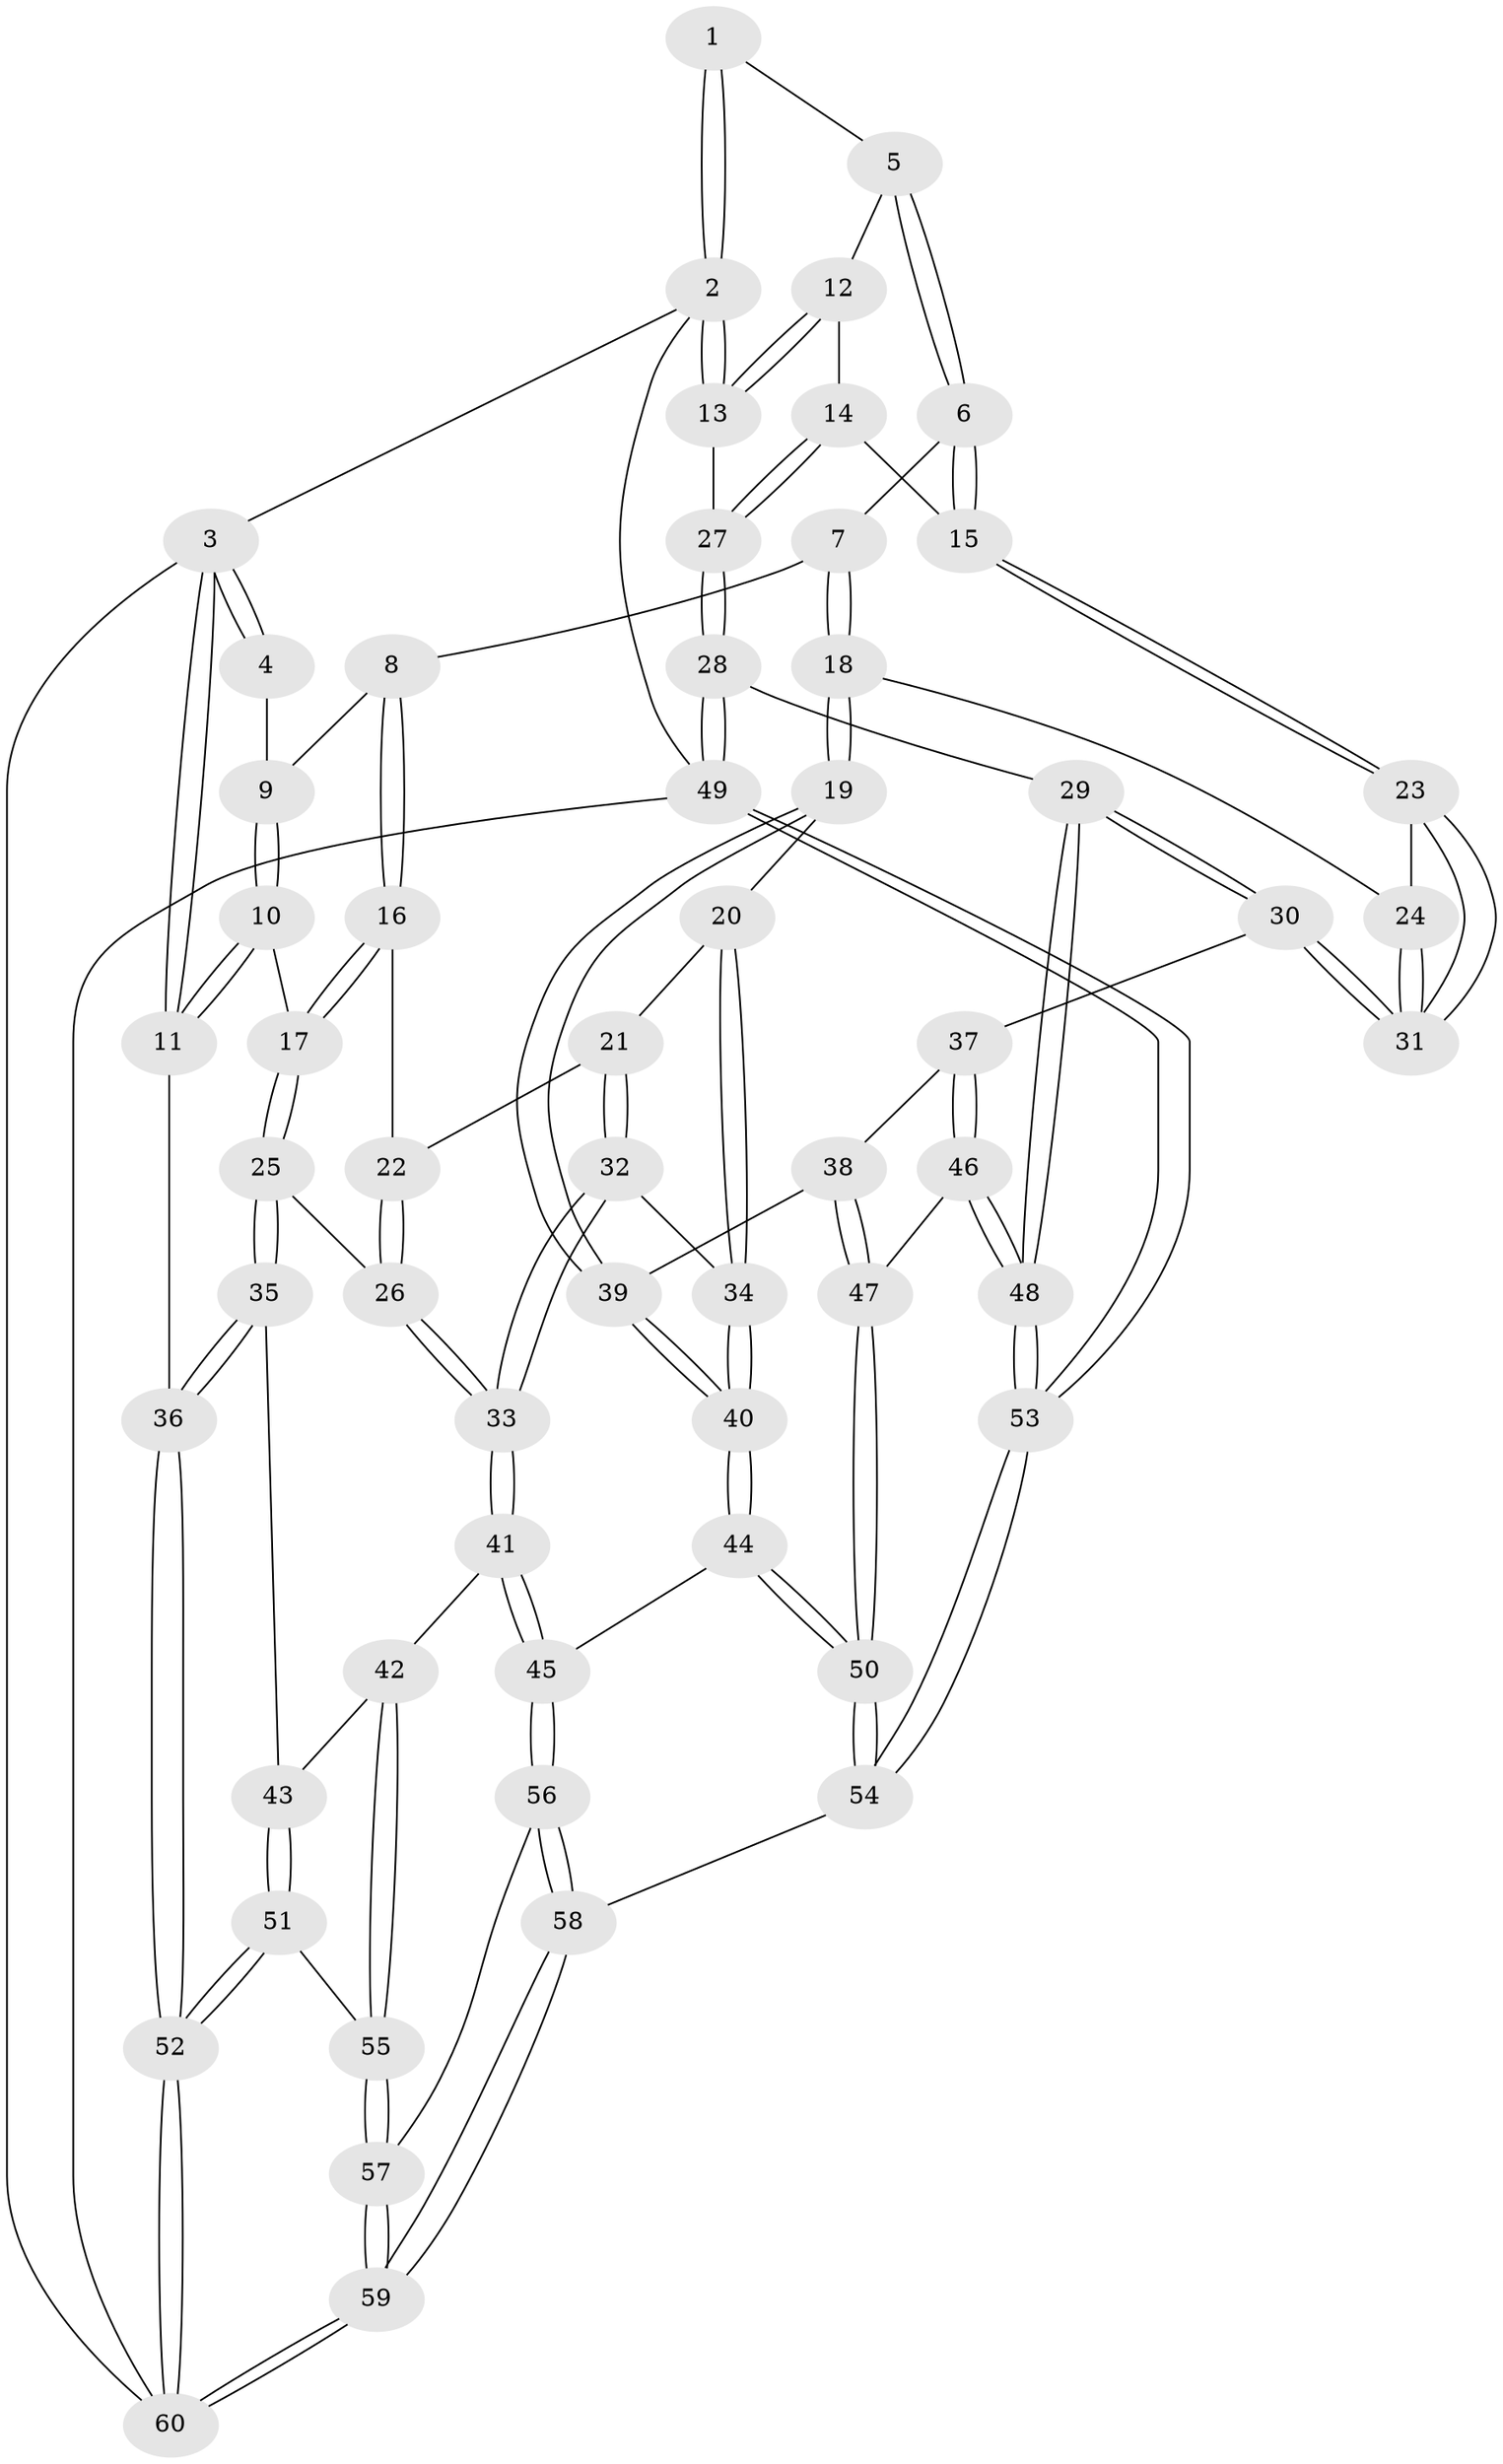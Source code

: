 // Generated by graph-tools (version 1.1) at 2025/03/03/09/25 03:03:13]
// undirected, 60 vertices, 147 edges
graph export_dot {
graph [start="1"]
  node [color=gray90,style=filled];
  1 [pos="+0.688706394024593+0"];
  2 [pos="+1+0"];
  3 [pos="+0+0"];
  4 [pos="+0.28263479118135737+0"];
  5 [pos="+0.7271752080096326+0.19251910425150257"];
  6 [pos="+0.6759124649187707+0.23670263707455422"];
  7 [pos="+0.6443960039261506+0.2584995601253818"];
  8 [pos="+0.48667196488804526+0.2574170153952066"];
  9 [pos="+0.3189901311693331+0.06770600135183467"];
  10 [pos="+0.09118273074622811+0.3742872203596348"];
  11 [pos="+0+0.34920151391169063"];
  12 [pos="+0.8829959136418156+0.2232099108275004"];
  13 [pos="+1+0.18089234562477685"];
  14 [pos="+0.8698343089968161+0.42409591151684695"];
  15 [pos="+0.8298603850383756+0.4603546197453577"];
  16 [pos="+0.43679394913832+0.331672039581681"];
  17 [pos="+0.09520974165923596+0.37726890322746065"];
  18 [pos="+0.660384815191864+0.507807229440154"];
  19 [pos="+0.6552453525578836+0.5145367203773087"];
  20 [pos="+0.5230604307283613+0.4901084696242724"];
  21 [pos="+0.4502455875065358+0.4449490106839696"];
  22 [pos="+0.43483584018068877+0.34755896974712086"];
  23 [pos="+0.8297515351817099+0.46057224506593125"];
  24 [pos="+0.6612261933896982+0.5078940062263486"];
  25 [pos="+0.21952584985894696+0.5455428705105873"];
  26 [pos="+0.23522633554305558+0.5500245818451261"];
  27 [pos="+1+0.5587793172414383"];
  28 [pos="+1+0.6295893734755664"];
  29 [pos="+0.9777593852623628+0.6298346810789028"];
  30 [pos="+0.9005874773646233+0.6225864514359102"];
  31 [pos="+0.900335755661949+0.6223375180230676"];
  32 [pos="+0.38469066827605236+0.5809529497917991"];
  33 [pos="+0.30393062226241035+0.5890034866182761"];
  34 [pos="+0.44935550111104944+0.6143892323107153"];
  35 [pos="+0.11870189613242887+0.7008785968358597"];
  36 [pos="+0+0.7944502397685846"];
  37 [pos="+0.8957971769950211+0.6259895844846646"];
  38 [pos="+0.7738562177935518+0.6621649524140992"];
  39 [pos="+0.6096993308956138+0.6666188268609212"];
  40 [pos="+0.5766651966856189+0.7138369230604946"];
  41 [pos="+0.3161403340058646+0.7447323960145574"];
  42 [pos="+0.23738281720775653+0.7981824210334054"];
  43 [pos="+0.19443320907531272+0.7671731841741787"];
  44 [pos="+0.5742952601591955+0.7676246538873737"];
  45 [pos="+0.44378872619910265+0.8123685256982094"];
  46 [pos="+0.7932075922672233+0.7863218417953771"];
  47 [pos="+0.7756931348043548+0.7831291794751495"];
  48 [pos="+0.8331926315861327+0.8291747101599868"];
  49 [pos="+1+1"];
  50 [pos="+0.5871376001359195+0.7840940014221235"];
  51 [pos="+0.08306392539410885+0.8830169209016965"];
  52 [pos="+0+0.9370701286660332"];
  53 [pos="+1+1"];
  54 [pos="+0.7081225392406477+1"];
  55 [pos="+0.23181522570729007+0.8666983728850363"];
  56 [pos="+0.37068989884984876+0.9266171700941317"];
  57 [pos="+0.24591113318539218+0.8905877256345595"];
  58 [pos="+0.4344705491496352+1"];
  59 [pos="+0.025334088439987808+1"];
  60 [pos="+0+1"];
  1 -- 2;
  1 -- 2;
  1 -- 5;
  2 -- 3;
  2 -- 13;
  2 -- 13;
  2 -- 49;
  3 -- 4;
  3 -- 4;
  3 -- 11;
  3 -- 11;
  3 -- 60;
  4 -- 9;
  5 -- 6;
  5 -- 6;
  5 -- 12;
  6 -- 7;
  6 -- 15;
  6 -- 15;
  7 -- 8;
  7 -- 18;
  7 -- 18;
  8 -- 9;
  8 -- 16;
  8 -- 16;
  9 -- 10;
  9 -- 10;
  10 -- 11;
  10 -- 11;
  10 -- 17;
  11 -- 36;
  12 -- 13;
  12 -- 13;
  12 -- 14;
  13 -- 27;
  14 -- 15;
  14 -- 27;
  14 -- 27;
  15 -- 23;
  15 -- 23;
  16 -- 17;
  16 -- 17;
  16 -- 22;
  17 -- 25;
  17 -- 25;
  18 -- 19;
  18 -- 19;
  18 -- 24;
  19 -- 20;
  19 -- 39;
  19 -- 39;
  20 -- 21;
  20 -- 34;
  20 -- 34;
  21 -- 22;
  21 -- 32;
  21 -- 32;
  22 -- 26;
  22 -- 26;
  23 -- 24;
  23 -- 31;
  23 -- 31;
  24 -- 31;
  24 -- 31;
  25 -- 26;
  25 -- 35;
  25 -- 35;
  26 -- 33;
  26 -- 33;
  27 -- 28;
  27 -- 28;
  28 -- 29;
  28 -- 49;
  28 -- 49;
  29 -- 30;
  29 -- 30;
  29 -- 48;
  29 -- 48;
  30 -- 31;
  30 -- 31;
  30 -- 37;
  32 -- 33;
  32 -- 33;
  32 -- 34;
  33 -- 41;
  33 -- 41;
  34 -- 40;
  34 -- 40;
  35 -- 36;
  35 -- 36;
  35 -- 43;
  36 -- 52;
  36 -- 52;
  37 -- 38;
  37 -- 46;
  37 -- 46;
  38 -- 39;
  38 -- 47;
  38 -- 47;
  39 -- 40;
  39 -- 40;
  40 -- 44;
  40 -- 44;
  41 -- 42;
  41 -- 45;
  41 -- 45;
  42 -- 43;
  42 -- 55;
  42 -- 55;
  43 -- 51;
  43 -- 51;
  44 -- 45;
  44 -- 50;
  44 -- 50;
  45 -- 56;
  45 -- 56;
  46 -- 47;
  46 -- 48;
  46 -- 48;
  47 -- 50;
  47 -- 50;
  48 -- 53;
  48 -- 53;
  49 -- 53;
  49 -- 53;
  49 -- 60;
  50 -- 54;
  50 -- 54;
  51 -- 52;
  51 -- 52;
  51 -- 55;
  52 -- 60;
  52 -- 60;
  53 -- 54;
  53 -- 54;
  54 -- 58;
  55 -- 57;
  55 -- 57;
  56 -- 57;
  56 -- 58;
  56 -- 58;
  57 -- 59;
  57 -- 59;
  58 -- 59;
  58 -- 59;
  59 -- 60;
  59 -- 60;
}

